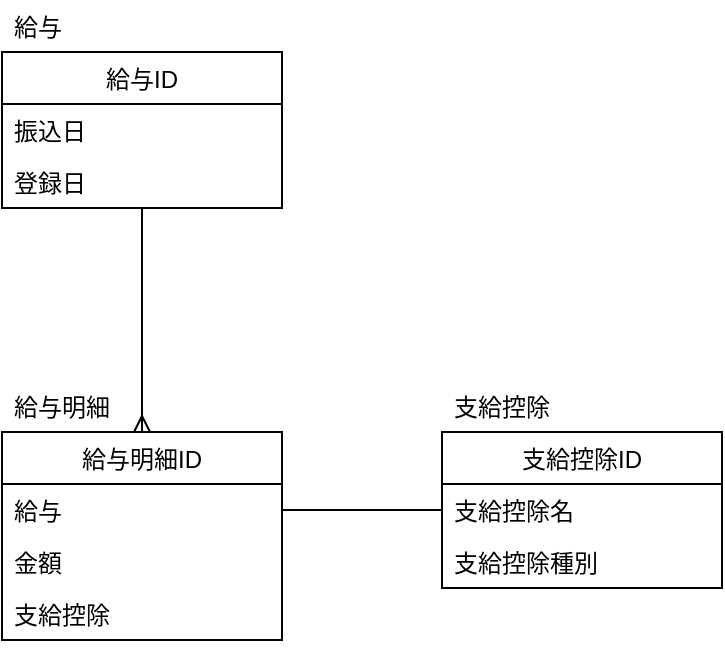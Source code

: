 <mxfile>
    <diagram id="7u8xWlGxDwmsWCIID8Qy" name="ER図">
        <mxGraphModel dx="564" dy="335" grid="1" gridSize="10" guides="1" tooltips="1" connect="1" arrows="1" fold="1" page="1" pageScale="1" pageWidth="827" pageHeight="1169" math="0" shadow="0">
            <root>
                <mxCell id="0"/>
                <mxCell id="1" parent="0"/>
                <mxCell id="49" value="" style="edgeStyle=none;html=1;entryX=0.5;entryY=0;entryDx=0;entryDy=0;endArrow=ERmany;endFill=0;" edge="1" parent="1" source="2" target="6">
                    <mxGeometry relative="1" as="geometry">
                        <mxPoint x="220" y="304" as="targetPoint"/>
                    </mxGeometry>
                </mxCell>
                <mxCell id="2" value="給与ID" style="swimlane;fontStyle=0;childLayout=stackLayout;horizontal=1;startSize=26;horizontalStack=0;resizeParent=1;resizeParentMax=0;resizeLast=0;collapsible=1;marginBottom=0;" vertex="1" parent="1">
                    <mxGeometry x="150" y="120" width="140" height="78" as="geometry"/>
                </mxCell>
                <mxCell id="3" value="振込日" style="text;strokeColor=none;fillColor=none;align=left;verticalAlign=top;spacingLeft=4;spacingRight=4;overflow=hidden;rotatable=0;points=[[0,0.5],[1,0.5]];portConstraint=eastwest;" vertex="1" parent="2">
                    <mxGeometry y="26" width="140" height="26" as="geometry"/>
                </mxCell>
                <mxCell id="4" value="登録日" style="text;strokeColor=none;fillColor=none;align=left;verticalAlign=top;spacingLeft=4;spacingRight=4;overflow=hidden;rotatable=0;points=[[0,0.5],[1,0.5]];portConstraint=eastwest;" vertex="1" parent="2">
                    <mxGeometry y="52" width="140" height="26" as="geometry"/>
                </mxCell>
                <mxCell id="63" value="" style="edgeStyle=none;html=1;endArrow=none;endFill=0;exitX=1;exitY=0.5;exitDx=0;exitDy=0;" edge="1" parent="1" target="58">
                    <mxGeometry relative="1" as="geometry">
                        <mxPoint x="290" y="349" as="sourcePoint"/>
                    </mxGeometry>
                </mxCell>
                <mxCell id="6" value="給与明細ID" style="swimlane;fontStyle=0;childLayout=stackLayout;horizontal=1;startSize=26;horizontalStack=0;resizeParent=1;resizeParentMax=0;resizeLast=0;collapsible=1;marginBottom=0;" vertex="1" parent="1">
                    <mxGeometry x="150" y="310" width="140" height="104" as="geometry"/>
                </mxCell>
                <mxCell id="66" value="給与" style="text;strokeColor=none;fillColor=none;align=left;verticalAlign=top;spacingLeft=4;spacingRight=4;overflow=hidden;rotatable=0;points=[[0,0.5],[1,0.5]];portConstraint=eastwest;" vertex="1" parent="6">
                    <mxGeometry y="26" width="140" height="26" as="geometry"/>
                </mxCell>
                <mxCell id="A_bm3SZqbIAWioPZy2wN-68" value="金額" style="text;strokeColor=none;fillColor=none;align=left;verticalAlign=top;spacingLeft=4;spacingRight=4;overflow=hidden;rotatable=0;points=[[0,0.5],[1,0.5]];portConstraint=eastwest;" vertex="1" parent="6">
                    <mxGeometry y="52" width="140" height="26" as="geometry"/>
                </mxCell>
                <mxCell id="A_bm3SZqbIAWioPZy2wN-69" value="支給控除" style="text;strokeColor=none;fillColor=none;align=left;verticalAlign=top;spacingLeft=4;spacingRight=4;overflow=hidden;rotatable=0;points=[[0,0.5],[1,0.5]];portConstraint=eastwest;" vertex="1" parent="6">
                    <mxGeometry y="78" width="140" height="26" as="geometry"/>
                </mxCell>
                <mxCell id="58" value="支給控除ID" style="swimlane;fontStyle=0;childLayout=stackLayout;horizontal=1;startSize=26;horizontalStack=0;resizeParent=1;resizeParentMax=0;resizeLast=0;collapsible=1;marginBottom=0;" vertex="1" parent="1">
                    <mxGeometry x="370" y="310" width="140" height="78" as="geometry"/>
                </mxCell>
                <mxCell id="59" value="支給控除名" style="text;strokeColor=none;fillColor=none;align=left;verticalAlign=top;spacingLeft=4;spacingRight=4;overflow=hidden;rotatable=0;points=[[0,0.5],[1,0.5]];portConstraint=eastwest;" vertex="1" parent="58">
                    <mxGeometry y="26" width="140" height="26" as="geometry"/>
                </mxCell>
                <mxCell id="67" value="支給控除種別" style="text;strokeColor=none;fillColor=none;align=left;verticalAlign=top;spacingLeft=4;spacingRight=4;overflow=hidden;rotatable=0;points=[[0,0.5],[1,0.5]];portConstraint=eastwest;" vertex="1" parent="58">
                    <mxGeometry y="52" width="140" height="26" as="geometry"/>
                </mxCell>
                <mxCell id="64" value="支給控除" style="text;strokeColor=none;fillColor=none;align=left;verticalAlign=top;spacingLeft=4;spacingRight=4;overflow=hidden;rotatable=0;points=[[0,0.5],[1,0.5]];portConstraint=eastwest;" vertex="1" parent="1">
                    <mxGeometry x="370" y="284" width="60" height="26" as="geometry"/>
                </mxCell>
                <mxCell id="65" value="給与明細" style="text;strokeColor=none;fillColor=none;align=left;verticalAlign=top;spacingLeft=4;spacingRight=4;overflow=hidden;rotatable=0;points=[[0,0.5],[1,0.5]];portConstraint=eastwest;" vertex="1" parent="1">
                    <mxGeometry x="150" y="284" width="60" height="26" as="geometry"/>
                </mxCell>
                <mxCell id="68" value="給与" style="text;strokeColor=none;fillColor=none;align=left;verticalAlign=top;spacingLeft=4;spacingRight=4;overflow=hidden;rotatable=0;points=[[0,0.5],[1,0.5]];portConstraint=eastwest;" vertex="1" parent="1">
                    <mxGeometry x="150" y="94" width="60" height="26" as="geometry"/>
                </mxCell>
            </root>
        </mxGraphModel>
    </diagram>
    <diagram id="z3fLJjMkuR732207H3CI" name="Table">
        <mxGraphModel dx="564" dy="335" grid="1" gridSize="10" guides="1" tooltips="1" connect="1" arrows="1" fold="1" page="1" pageScale="1" pageWidth="827" pageHeight="1169" math="0" shadow="0">
            <root>
                <mxCell id="06DrlIpqnhFIiwe-bkEg-0"/>
                <mxCell id="06DrlIpqnhFIiwe-bkEg-1" parent="06DrlIpqnhFIiwe-bkEg-0"/>
                <mxCell id="06DrlIpqnhFIiwe-bkEg-2" value="給与テーブル" style="shape=table;startSize=30;container=1;collapsible=0;childLayout=tableLayout;fixedRows=1;rowLines=0;fontStyle=1;align=center;pointerEvents=1;" vertex="1" parent="06DrlIpqnhFIiwe-bkEg-1">
                    <mxGeometry x="80" y="80" width="180" height="150" as="geometry"/>
                </mxCell>
                <mxCell id="06DrlIpqnhFIiwe-bkEg-3" value="" style="shape=partialRectangle;html=1;whiteSpace=wrap;collapsible=0;dropTarget=0;pointerEvents=1;fillColor=none;top=0;left=0;bottom=1;right=0;points=[[0,0.5],[1,0.5]];portConstraint=eastwest;" vertex="1" parent="06DrlIpqnhFIiwe-bkEg-2">
                    <mxGeometry y="30" width="180" height="30" as="geometry"/>
                </mxCell>
                <mxCell id="06DrlIpqnhFIiwe-bkEg-4" value="英数字" style="shape=partialRectangle;html=1;whiteSpace=wrap;connectable=0;fillColor=none;top=0;left=0;bottom=0;right=0;overflow=hidden;pointerEvents=1;" vertex="1" parent="06DrlIpqnhFIiwe-bkEg-3">
                    <mxGeometry width="40" height="30" as="geometry"/>
                </mxCell>
                <mxCell id="06DrlIpqnhFIiwe-bkEg-5" value="給与ID" style="shape=partialRectangle;html=1;whiteSpace=wrap;connectable=0;fillColor=none;top=0;left=0;bottom=0;right=0;align=left;spacingLeft=6;overflow=hidden;pointerEvents=1;" vertex="1" parent="06DrlIpqnhFIiwe-bkEg-3">
                    <mxGeometry x="40" width="140" height="30" as="geometry"/>
                </mxCell>
                <mxCell id="06DrlIpqnhFIiwe-bkEg-6" value="" style="shape=partialRectangle;html=1;whiteSpace=wrap;collapsible=0;dropTarget=0;pointerEvents=1;fillColor=none;top=0;left=0;bottom=0;right=0;points=[[0,0.5],[1,0.5]];portConstraint=eastwest;" vertex="1" parent="06DrlIpqnhFIiwe-bkEg-2">
                    <mxGeometry y="60" width="180" height="30" as="geometry"/>
                </mxCell>
                <mxCell id="06DrlIpqnhFIiwe-bkEg-7" value="日付" style="shape=partialRectangle;html=1;whiteSpace=wrap;connectable=0;fillColor=none;top=0;left=0;bottom=0;right=0;overflow=hidden;pointerEvents=1;" vertex="1" parent="06DrlIpqnhFIiwe-bkEg-6">
                    <mxGeometry width="40" height="30" as="geometry"/>
                </mxCell>
                <mxCell id="06DrlIpqnhFIiwe-bkEg-8" value="振込日" style="shape=partialRectangle;html=1;whiteSpace=wrap;connectable=0;fillColor=none;top=0;left=0;bottom=0;right=0;align=left;spacingLeft=6;overflow=hidden;pointerEvents=1;" vertex="1" parent="06DrlIpqnhFIiwe-bkEg-6">
                    <mxGeometry x="40" width="140" height="30" as="geometry"/>
                </mxCell>
                <mxCell id="06DrlIpqnhFIiwe-bkEg-9" value="" style="shape=partialRectangle;html=1;whiteSpace=wrap;collapsible=0;dropTarget=0;pointerEvents=1;fillColor=none;top=0;left=0;bottom=0;right=0;points=[[0,0.5],[1,0.5]];portConstraint=eastwest;" vertex="1" parent="06DrlIpqnhFIiwe-bkEg-2">
                    <mxGeometry y="90" width="180" height="30" as="geometry"/>
                </mxCell>
                <mxCell id="06DrlIpqnhFIiwe-bkEg-10" value="日付" style="shape=partialRectangle;html=1;whiteSpace=wrap;connectable=0;fillColor=none;top=0;left=0;bottom=0;right=0;overflow=hidden;pointerEvents=1;" vertex="1" parent="06DrlIpqnhFIiwe-bkEg-9">
                    <mxGeometry width="40" height="30" as="geometry"/>
                </mxCell>
                <mxCell id="06DrlIpqnhFIiwe-bkEg-11" value="登録日" style="shape=partialRectangle;html=1;whiteSpace=wrap;connectable=0;fillColor=none;top=0;left=0;bottom=0;right=0;align=left;spacingLeft=6;overflow=hidden;pointerEvents=1;" vertex="1" parent="06DrlIpqnhFIiwe-bkEg-9">
                    <mxGeometry x="40" width="140" height="30" as="geometry"/>
                </mxCell>
                <mxCell id="-p_TCnhTnmqZfr5HVQt4-0" value="給与明細テーブル" style="shape=table;startSize=30;container=1;collapsible=0;childLayout=tableLayout;fixedRows=1;rowLines=0;fontStyle=1;align=center;pointerEvents=1;" vertex="1" parent="06DrlIpqnhFIiwe-bkEg-1">
                    <mxGeometry x="80" y="280" width="180" height="180" as="geometry"/>
                </mxCell>
                <mxCell id="-p_TCnhTnmqZfr5HVQt4-1" value="" style="shape=partialRectangle;html=1;whiteSpace=wrap;collapsible=0;dropTarget=0;pointerEvents=1;fillColor=none;top=0;left=0;bottom=1;right=0;points=[[0,0.5],[1,0.5]];portConstraint=eastwest;" vertex="1" parent="-p_TCnhTnmqZfr5HVQt4-0">
                    <mxGeometry y="30" width="180" height="30" as="geometry"/>
                </mxCell>
                <mxCell id="-p_TCnhTnmqZfr5HVQt4-2" value="英数字" style="shape=partialRectangle;html=1;whiteSpace=wrap;connectable=0;fillColor=none;top=0;left=0;bottom=0;right=0;overflow=hidden;pointerEvents=1;" vertex="1" parent="-p_TCnhTnmqZfr5HVQt4-1">
                    <mxGeometry width="40" height="30" as="geometry"/>
                </mxCell>
                <mxCell id="-p_TCnhTnmqZfr5HVQt4-3" value="給与明細ID" style="shape=partialRectangle;html=1;whiteSpace=wrap;connectable=0;fillColor=none;top=0;left=0;bottom=0;right=0;align=left;spacingLeft=6;overflow=hidden;pointerEvents=1;" vertex="1" parent="-p_TCnhTnmqZfr5HVQt4-1">
                    <mxGeometry x="40" width="140" height="30" as="geometry"/>
                </mxCell>
                <mxCell id="-p_TCnhTnmqZfr5HVQt4-4" value="" style="shape=partialRectangle;html=1;whiteSpace=wrap;collapsible=0;dropTarget=0;pointerEvents=1;fillColor=none;top=0;left=0;bottom=0;right=0;points=[[0,0.5],[1,0.5]];portConstraint=eastwest;" vertex="1" parent="-p_TCnhTnmqZfr5HVQt4-0">
                    <mxGeometry y="60" width="180" height="30" as="geometry"/>
                </mxCell>
                <mxCell id="-p_TCnhTnmqZfr5HVQt4-5" value="英数字" style="shape=partialRectangle;html=1;whiteSpace=wrap;connectable=0;fillColor=none;top=0;left=0;bottom=0;right=0;overflow=hidden;pointerEvents=1;" vertex="1" parent="-p_TCnhTnmqZfr5HVQt4-4">
                    <mxGeometry width="40" height="30" as="geometry"/>
                </mxCell>
                <mxCell id="-p_TCnhTnmqZfr5HVQt4-6" value="給与" style="shape=partialRectangle;html=1;whiteSpace=wrap;connectable=0;fillColor=none;top=0;left=0;bottom=0;right=0;align=left;spacingLeft=6;overflow=hidden;pointerEvents=1;" vertex="1" parent="-p_TCnhTnmqZfr5HVQt4-4">
                    <mxGeometry x="40" width="140" height="30" as="geometry"/>
                </mxCell>
                <mxCell id="l_wxfnjlvnUWZL0-dYT4-10" value="" style="shape=partialRectangle;html=1;whiteSpace=wrap;collapsible=0;dropTarget=0;pointerEvents=1;fillColor=none;top=0;left=0;bottom=0;right=0;points=[[0,0.5],[1,0.5]];portConstraint=eastwest;" vertex="1" parent="-p_TCnhTnmqZfr5HVQt4-0">
                    <mxGeometry y="90" width="180" height="30" as="geometry"/>
                </mxCell>
                <mxCell id="l_wxfnjlvnUWZL0-dYT4-11" value="数字" style="shape=partialRectangle;html=1;whiteSpace=wrap;connectable=0;fillColor=none;top=0;left=0;bottom=0;right=0;overflow=hidden;pointerEvents=1;" vertex="1" parent="l_wxfnjlvnUWZL0-dYT4-10">
                    <mxGeometry width="40" height="30" as="geometry"/>
                </mxCell>
                <mxCell id="l_wxfnjlvnUWZL0-dYT4-12" value="金額" style="shape=partialRectangle;html=1;whiteSpace=wrap;connectable=0;fillColor=none;top=0;left=0;bottom=0;right=0;align=left;spacingLeft=6;overflow=hidden;pointerEvents=1;" vertex="1" parent="l_wxfnjlvnUWZL0-dYT4-10">
                    <mxGeometry x="40" width="140" height="30" as="geometry"/>
                </mxCell>
                <mxCell id="l_wxfnjlvnUWZL0-dYT4-13" value="" style="shape=partialRectangle;html=1;whiteSpace=wrap;collapsible=0;dropTarget=0;pointerEvents=1;fillColor=none;top=0;left=0;bottom=0;right=0;points=[[0,0.5],[1,0.5]];portConstraint=eastwest;" vertex="1" parent="-p_TCnhTnmqZfr5HVQt4-0">
                    <mxGeometry y="120" width="180" height="30" as="geometry"/>
                </mxCell>
                <mxCell id="l_wxfnjlvnUWZL0-dYT4-14" value="英数字" style="shape=partialRectangle;html=1;whiteSpace=wrap;connectable=0;fillColor=none;top=0;left=0;bottom=0;right=0;overflow=hidden;pointerEvents=1;" vertex="1" parent="l_wxfnjlvnUWZL0-dYT4-13">
                    <mxGeometry width="40" height="30" as="geometry"/>
                </mxCell>
                <mxCell id="l_wxfnjlvnUWZL0-dYT4-15" value="支給控除" style="shape=partialRectangle;html=1;whiteSpace=wrap;connectable=0;fillColor=none;top=0;left=0;bottom=0;right=0;align=left;spacingLeft=6;overflow=hidden;pointerEvents=1;" vertex="1" parent="l_wxfnjlvnUWZL0-dYT4-13">
                    <mxGeometry x="40" width="140" height="30" as="geometry"/>
                </mxCell>
                <mxCell id="l_wxfnjlvnUWZL0-dYT4-0" value="支給控除テーブル" style="shape=table;startSize=30;container=1;collapsible=0;childLayout=tableLayout;fixedRows=1;rowLines=0;fontStyle=1;align=center;pointerEvents=1;" vertex="1" parent="06DrlIpqnhFIiwe-bkEg-1">
                    <mxGeometry x="320" y="280" width="180" height="150" as="geometry"/>
                </mxCell>
                <mxCell id="l_wxfnjlvnUWZL0-dYT4-1" value="" style="shape=partialRectangle;html=1;whiteSpace=wrap;collapsible=0;dropTarget=0;pointerEvents=1;fillColor=none;top=0;left=0;bottom=1;right=0;points=[[0,0.5],[1,0.5]];portConstraint=eastwest;" vertex="1" parent="l_wxfnjlvnUWZL0-dYT4-0">
                    <mxGeometry y="30" width="180" height="30" as="geometry"/>
                </mxCell>
                <mxCell id="l_wxfnjlvnUWZL0-dYT4-2" value="英数字" style="shape=partialRectangle;html=1;whiteSpace=wrap;connectable=0;fillColor=none;top=0;left=0;bottom=0;right=0;overflow=hidden;pointerEvents=1;" vertex="1" parent="l_wxfnjlvnUWZL0-dYT4-1">
                    <mxGeometry width="40" height="30" as="geometry"/>
                </mxCell>
                <mxCell id="l_wxfnjlvnUWZL0-dYT4-3" value="支給控除ID" style="shape=partialRectangle;html=1;whiteSpace=wrap;connectable=0;fillColor=none;top=0;left=0;bottom=0;right=0;align=left;spacingLeft=6;overflow=hidden;pointerEvents=1;" vertex="1" parent="l_wxfnjlvnUWZL0-dYT4-1">
                    <mxGeometry x="40" width="140" height="30" as="geometry"/>
                </mxCell>
                <mxCell id="l_wxfnjlvnUWZL0-dYT4-4" value="" style="shape=partialRectangle;html=1;whiteSpace=wrap;collapsible=0;dropTarget=0;pointerEvents=1;fillColor=none;top=0;left=0;bottom=0;right=0;points=[[0,0.5],[1,0.5]];portConstraint=eastwest;" vertex="1" parent="l_wxfnjlvnUWZL0-dYT4-0">
                    <mxGeometry y="60" width="180" height="30" as="geometry"/>
                </mxCell>
                <mxCell id="l_wxfnjlvnUWZL0-dYT4-5" value="文字列" style="shape=partialRectangle;html=1;whiteSpace=wrap;connectable=0;fillColor=none;top=0;left=0;bottom=0;right=0;overflow=hidden;pointerEvents=1;" vertex="1" parent="l_wxfnjlvnUWZL0-dYT4-4">
                    <mxGeometry width="40" height="30" as="geometry"/>
                </mxCell>
                <mxCell id="l_wxfnjlvnUWZL0-dYT4-6" value="支給控除名" style="shape=partialRectangle;html=1;whiteSpace=wrap;connectable=0;fillColor=none;top=0;left=0;bottom=0;right=0;align=left;spacingLeft=6;overflow=hidden;pointerEvents=1;" vertex="1" parent="l_wxfnjlvnUWZL0-dYT4-4">
                    <mxGeometry x="40" width="140" height="30" as="geometry"/>
                </mxCell>
                <mxCell id="l_wxfnjlvnUWZL0-dYT4-7" value="" style="shape=partialRectangle;html=1;whiteSpace=wrap;collapsible=0;dropTarget=0;pointerEvents=1;fillColor=none;top=0;left=0;bottom=0;right=0;points=[[0,0.5],[1,0.5]];portConstraint=eastwest;" vertex="1" parent="l_wxfnjlvnUWZL0-dYT4-0">
                    <mxGeometry y="90" width="180" height="30" as="geometry"/>
                </mxCell>
                <mxCell id="l_wxfnjlvnUWZL0-dYT4-8" value="数字" style="shape=partialRectangle;html=1;whiteSpace=wrap;connectable=0;fillColor=none;top=0;left=0;bottom=0;right=0;overflow=hidden;pointerEvents=1;" vertex="1" parent="l_wxfnjlvnUWZL0-dYT4-7">
                    <mxGeometry width="40" height="30" as="geometry"/>
                </mxCell>
                <mxCell id="l_wxfnjlvnUWZL0-dYT4-9" value="支給控除種別" style="shape=partialRectangle;html=1;whiteSpace=wrap;connectable=0;fillColor=none;top=0;left=0;bottom=0;right=0;align=left;spacingLeft=6;overflow=hidden;pointerEvents=1;" vertex="1" parent="l_wxfnjlvnUWZL0-dYT4-7">
                    <mxGeometry x="40" width="140" height="30" as="geometry"/>
                </mxCell>
            </root>
        </mxGraphModel>
    </diagram>
</mxfile>